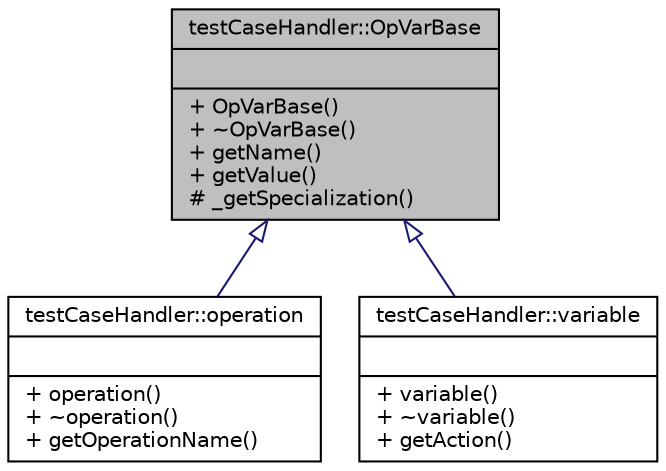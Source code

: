 digraph "testCaseHandler::OpVarBase"
{
 // INTERACTIVE_SVG=YES
 // LATEX_PDF_SIZE
  edge [fontname="Helvetica",fontsize="10",labelfontname="Helvetica",labelfontsize="10"];
  node [fontname="Helvetica",fontsize="10",shape=record];
  Node0 [label="{testCaseHandler::OpVarBase\n||+ OpVarBase()\l+ ~OpVarBase()\l+ getName()\l+ getValue()\l# _getSpecialization()\l}",height=0.2,width=0.4,color="black", fillcolor="grey75", style="filled", fontcolor="black",tooltip=" "];
  Node0 -> Node1 [dir="back",color="midnightblue",fontsize="10",style="solid",arrowtail="onormal"];
  Node1 [label="{testCaseHandler::operation\n||+ operation()\l+ ~operation()\l+ getOperationName()\l}",height=0.2,width=0.4,color="black", fillcolor="white", style="filled",URL="$db/df1/classtestCaseHandler_1_1operation.html",tooltip=" "];
  Node0 -> Node2 [dir="back",color="midnightblue",fontsize="10",style="solid",arrowtail="onormal"];
  Node2 [label="{testCaseHandler::variable\n||+ variable()\l+ ~variable()\l+ getAction()\l}",height=0.2,width=0.4,color="black", fillcolor="white", style="filled",URL="$de/dfd/classtestCaseHandler_1_1variable.html",tooltip=" "];
}
